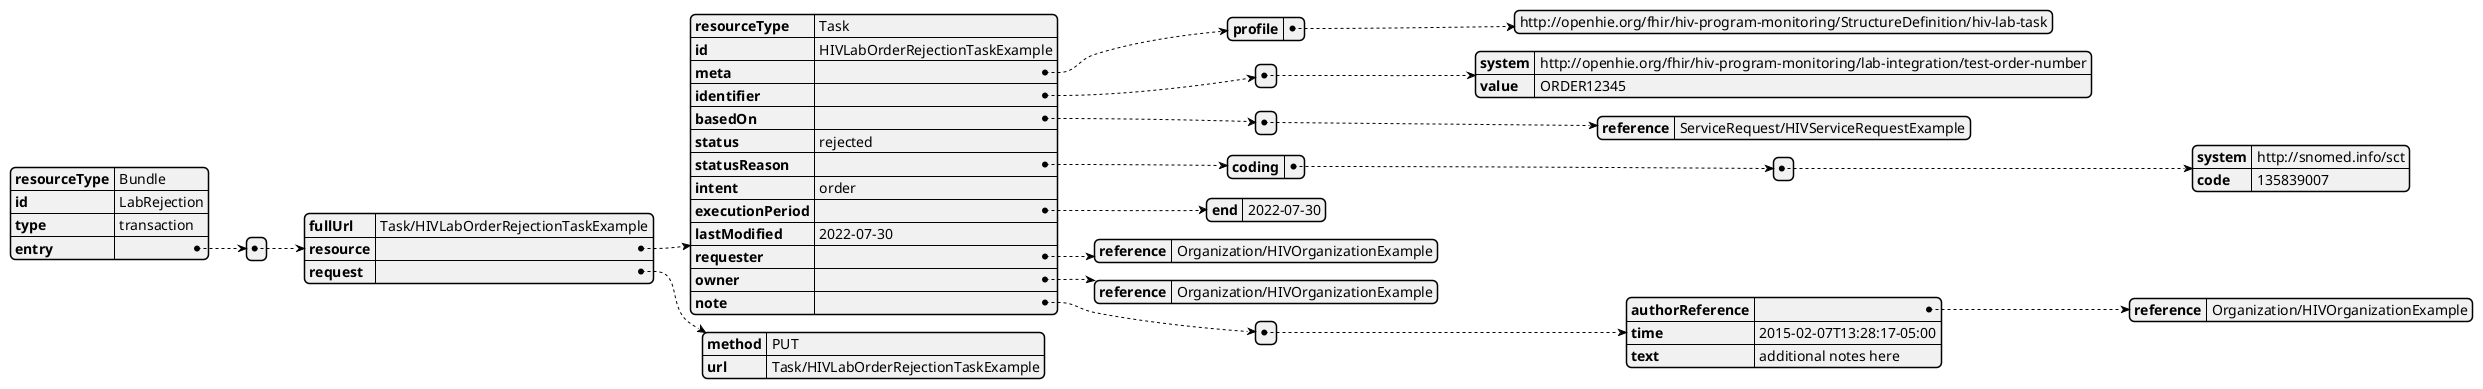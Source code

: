 @startjson lab-rejection-bundle
{
  "resourceType" : "Bundle",
  "id" : "LabRejection",
  "type" : "transaction",
  "entry" : [{
    "fullUrl" : "Task/HIVLabOrderRejectionTaskExample",
    "resource" : {
      "resourceType" : "Task",
      "id" : "HIVLabOrderRejectionTaskExample",
      "meta" : {
        "profile" : ["http://openhie.org/fhir/hiv-program-monitoring/StructureDefinition/hiv-lab-task"]
      },
     
      "identifier" : [{
        "system" : "http://openhie.org/fhir/hiv-program-monitoring/lab-integration/test-order-number",
        "value" : "ORDER12345"
      }],
      "basedOn" : [{
        "reference" : "ServiceRequest/HIVServiceRequestExample"
      }],
      "status" : "rejected",
      "statusReason" : {
        "coding" : [{
          "system" : "http://snomed.info/sct",
          "code" : "135839007"
        }]
      },
      "intent" : "order",
      "executionPeriod" : {
        "end" : "2022-07-30"
      },
      "lastModified" : "2022-07-30",
      "requester" : {
        "reference" : "Organization/HIVOrganizationExample"
      },
      "owner" : {
        "reference" : "Organization/HIVOrganizationExample"
      },
      "note" : [{
        "authorReference" : {
          "reference" : "Organization/HIVOrganizationExample"
        },
        "time" : "2015-02-07T13:28:17-05:00",
        "text" : "additional notes here"
      }]
    },
    "request" : {
      "method" : "PUT",
      "url" : "Task/HIVLabOrderRejectionTaskExample"
    }
  }]
}

@endjson